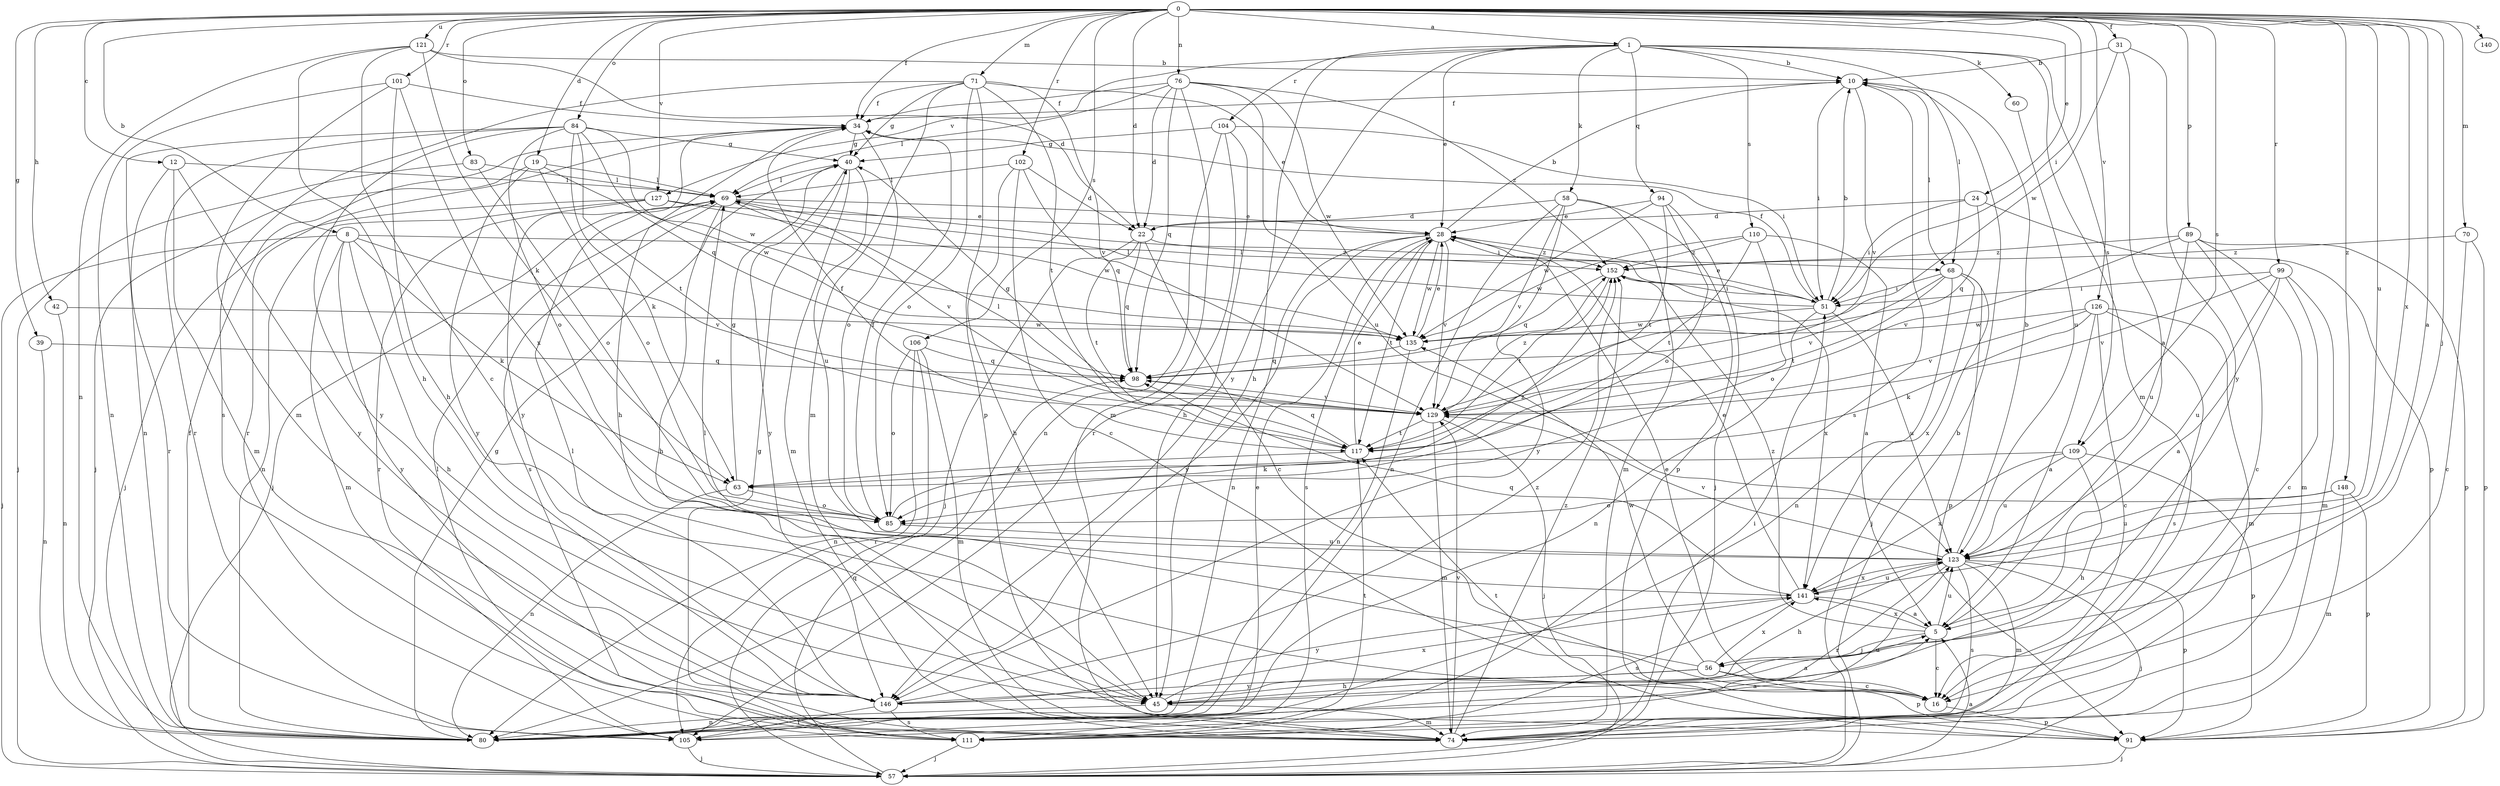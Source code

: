strict digraph  {
0;
1;
5;
8;
10;
12;
16;
19;
22;
24;
28;
31;
34;
39;
40;
42;
45;
51;
56;
57;
58;
60;
63;
68;
69;
70;
71;
74;
76;
80;
83;
84;
85;
89;
91;
94;
98;
99;
101;
102;
104;
105;
106;
109;
110;
111;
117;
121;
123;
126;
127;
129;
135;
140;
141;
146;
148;
152;
0 -> 1  [label=a];
0 -> 5  [label=a];
0 -> 8  [label=b];
0 -> 12  [label=c];
0 -> 19  [label=d];
0 -> 22  [label=d];
0 -> 24  [label=e];
0 -> 31  [label=f];
0 -> 34  [label=f];
0 -> 39  [label=g];
0 -> 42  [label=h];
0 -> 51  [label=i];
0 -> 56  [label=j];
0 -> 70  [label=m];
0 -> 71  [label=m];
0 -> 76  [label=n];
0 -> 83  [label=o];
0 -> 84  [label=o];
0 -> 89  [label=p];
0 -> 99  [label=r];
0 -> 101  [label=r];
0 -> 102  [label=r];
0 -> 106  [label=s];
0 -> 109  [label=s];
0 -> 121  [label=u];
0 -> 123  [label=u];
0 -> 126  [label=v];
0 -> 127  [label=v];
0 -> 140  [label=x];
0 -> 141  [label=x];
0 -> 148  [label=z];
1 -> 10  [label=b];
1 -> 28  [label=e];
1 -> 45  [label=h];
1 -> 58  [label=k];
1 -> 60  [label=k];
1 -> 68  [label=l];
1 -> 74  [label=m];
1 -> 94  [label=q];
1 -> 104  [label=r];
1 -> 109  [label=s];
1 -> 110  [label=s];
1 -> 127  [label=v];
1 -> 146  [label=y];
5 -> 16  [label=c];
5 -> 56  [label=j];
5 -> 123  [label=u];
5 -> 141  [label=x];
5 -> 152  [label=z];
8 -> 45  [label=h];
8 -> 57  [label=j];
8 -> 63  [label=k];
8 -> 68  [label=l];
8 -> 74  [label=m];
8 -> 129  [label=v];
8 -> 146  [label=y];
10 -> 34  [label=f];
10 -> 51  [label=i];
10 -> 68  [label=l];
10 -> 111  [label=s];
10 -> 129  [label=v];
12 -> 69  [label=l];
12 -> 74  [label=m];
12 -> 105  [label=r];
12 -> 146  [label=y];
16 -> 28  [label=e];
16 -> 91  [label=p];
19 -> 57  [label=j];
19 -> 69  [label=l];
19 -> 85  [label=o];
19 -> 135  [label=w];
19 -> 146  [label=y];
22 -> 16  [label=c];
22 -> 57  [label=j];
22 -> 98  [label=q];
22 -> 117  [label=t];
22 -> 152  [label=z];
24 -> 22  [label=d];
24 -> 51  [label=i];
24 -> 91  [label=p];
24 -> 98  [label=q];
28 -> 10  [label=b];
28 -> 80  [label=n];
28 -> 111  [label=s];
28 -> 117  [label=t];
28 -> 129  [label=v];
28 -> 135  [label=w];
28 -> 146  [label=y];
28 -> 152  [label=z];
31 -> 5  [label=a];
31 -> 10  [label=b];
31 -> 135  [label=w];
31 -> 146  [label=y];
34 -> 40  [label=g];
34 -> 45  [label=h];
34 -> 85  [label=o];
34 -> 105  [label=r];
34 -> 146  [label=y];
39 -> 80  [label=n];
39 -> 98  [label=q];
40 -> 69  [label=l];
40 -> 74  [label=m];
40 -> 123  [label=u];
40 -> 146  [label=y];
42 -> 80  [label=n];
42 -> 135  [label=w];
45 -> 5  [label=a];
45 -> 74  [label=m];
45 -> 80  [label=n];
45 -> 141  [label=x];
51 -> 10  [label=b];
51 -> 28  [label=e];
51 -> 34  [label=f];
51 -> 69  [label=l];
51 -> 80  [label=n];
51 -> 123  [label=u];
51 -> 135  [label=w];
56 -> 16  [label=c];
56 -> 45  [label=h];
56 -> 69  [label=l];
56 -> 91  [label=p];
56 -> 135  [label=w];
56 -> 141  [label=x];
56 -> 146  [label=y];
57 -> 5  [label=a];
57 -> 10  [label=b];
57 -> 98  [label=q];
58 -> 22  [label=d];
58 -> 74  [label=m];
58 -> 80  [label=n];
58 -> 91  [label=p];
58 -> 129  [label=v];
58 -> 146  [label=y];
60 -> 123  [label=u];
63 -> 40  [label=g];
63 -> 80  [label=n];
63 -> 85  [label=o];
68 -> 51  [label=i];
68 -> 57  [label=j];
68 -> 80  [label=n];
68 -> 91  [label=p];
68 -> 117  [label=t];
68 -> 129  [label=v];
68 -> 141  [label=x];
69 -> 28  [label=e];
69 -> 45  [label=h];
69 -> 51  [label=i];
69 -> 57  [label=j];
69 -> 111  [label=s];
69 -> 129  [label=v];
70 -> 16  [label=c];
70 -> 91  [label=p];
70 -> 152  [label=z];
71 -> 28  [label=e];
71 -> 34  [label=f];
71 -> 40  [label=g];
71 -> 74  [label=m];
71 -> 85  [label=o];
71 -> 91  [label=p];
71 -> 111  [label=s];
71 -> 117  [label=t];
71 -> 129  [label=v];
74 -> 51  [label=i];
74 -> 129  [label=v];
74 -> 152  [label=z];
76 -> 22  [label=d];
76 -> 34  [label=f];
76 -> 69  [label=l];
76 -> 74  [label=m];
76 -> 98  [label=q];
76 -> 123  [label=u];
76 -> 135  [label=w];
76 -> 152  [label=z];
80 -> 5  [label=a];
80 -> 34  [label=f];
80 -> 40  [label=g];
83 -> 57  [label=j];
83 -> 69  [label=l];
83 -> 85  [label=o];
84 -> 40  [label=g];
84 -> 63  [label=k];
84 -> 80  [label=n];
84 -> 85  [label=o];
84 -> 98  [label=q];
84 -> 105  [label=r];
84 -> 117  [label=t];
84 -> 135  [label=w];
84 -> 146  [label=y];
85 -> 34  [label=f];
85 -> 123  [label=u];
85 -> 152  [label=z];
89 -> 16  [label=c];
89 -> 74  [label=m];
89 -> 91  [label=p];
89 -> 123  [label=u];
89 -> 129  [label=v];
89 -> 152  [label=z];
91 -> 57  [label=j];
91 -> 117  [label=t];
94 -> 28  [label=e];
94 -> 57  [label=j];
94 -> 85  [label=o];
94 -> 117  [label=t];
94 -> 135  [label=w];
98 -> 129  [label=v];
99 -> 5  [label=a];
99 -> 16  [label=c];
99 -> 51  [label=i];
99 -> 74  [label=m];
99 -> 123  [label=u];
99 -> 129  [label=v];
101 -> 34  [label=f];
101 -> 45  [label=h];
101 -> 74  [label=m];
101 -> 80  [label=n];
101 -> 141  [label=x];
102 -> 16  [label=c];
102 -> 22  [label=d];
102 -> 45  [label=h];
102 -> 69  [label=l];
102 -> 98  [label=q];
104 -> 40  [label=g];
104 -> 45  [label=h];
104 -> 51  [label=i];
104 -> 80  [label=n];
104 -> 105  [label=r];
105 -> 28  [label=e];
105 -> 57  [label=j];
105 -> 123  [label=u];
106 -> 74  [label=m];
106 -> 80  [label=n];
106 -> 85  [label=o];
106 -> 98  [label=q];
106 -> 105  [label=r];
109 -> 45  [label=h];
109 -> 63  [label=k];
109 -> 91  [label=p];
109 -> 123  [label=u];
109 -> 141  [label=x];
110 -> 5  [label=a];
110 -> 85  [label=o];
110 -> 117  [label=t];
110 -> 135  [label=w];
110 -> 152  [label=z];
111 -> 40  [label=g];
111 -> 57  [label=j];
111 -> 69  [label=l];
111 -> 117  [label=t];
117 -> 28  [label=e];
117 -> 34  [label=f];
117 -> 63  [label=k];
117 -> 98  [label=q];
121 -> 10  [label=b];
121 -> 16  [label=c];
121 -> 22  [label=d];
121 -> 45  [label=h];
121 -> 63  [label=k];
121 -> 80  [label=n];
123 -> 10  [label=b];
123 -> 45  [label=h];
123 -> 57  [label=j];
123 -> 74  [label=m];
123 -> 91  [label=p];
123 -> 105  [label=r];
123 -> 111  [label=s];
123 -> 129  [label=v];
123 -> 141  [label=x];
126 -> 5  [label=a];
126 -> 16  [label=c];
126 -> 63  [label=k];
126 -> 74  [label=m];
126 -> 111  [label=s];
126 -> 129  [label=v];
126 -> 135  [label=w];
127 -> 28  [label=e];
127 -> 57  [label=j];
127 -> 80  [label=n];
127 -> 105  [label=r];
127 -> 135  [label=w];
129 -> 40  [label=g];
129 -> 57  [label=j];
129 -> 69  [label=l];
129 -> 74  [label=m];
129 -> 117  [label=t];
129 -> 152  [label=z];
135 -> 28  [label=e];
135 -> 80  [label=n];
135 -> 98  [label=q];
141 -> 5  [label=a];
141 -> 28  [label=e];
141 -> 98  [label=q];
141 -> 111  [label=s];
141 -> 123  [label=u];
141 -> 146  [label=y];
146 -> 69  [label=l];
146 -> 105  [label=r];
146 -> 111  [label=s];
146 -> 152  [label=z];
148 -> 74  [label=m];
148 -> 85  [label=o];
148 -> 91  [label=p];
148 -> 123  [label=u];
152 -> 51  [label=i];
152 -> 98  [label=q];
152 -> 117  [label=t];
152 -> 141  [label=x];
}
